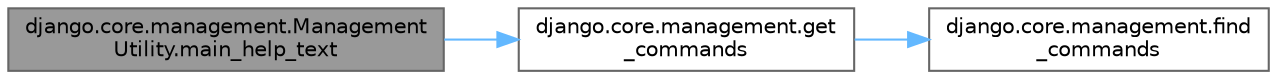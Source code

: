 digraph "django.core.management.ManagementUtility.main_help_text"
{
 // LATEX_PDF_SIZE
  bgcolor="transparent";
  edge [fontname=Helvetica,fontsize=10,labelfontname=Helvetica,labelfontsize=10];
  node [fontname=Helvetica,fontsize=10,shape=box,height=0.2,width=0.4];
  rankdir="LR";
  Node1 [id="Node000001",label="django.core.management.Management\lUtility.main_help_text",height=0.2,width=0.4,color="gray40", fillcolor="grey60", style="filled", fontcolor="black",tooltip=" "];
  Node1 -> Node2 [id="edge1_Node000001_Node000002",color="steelblue1",style="solid",tooltip=" "];
  Node2 [id="Node000002",label="django.core.management.get\l_commands",height=0.2,width=0.4,color="grey40", fillcolor="white", style="filled",URL="$namespacedjango_1_1core_1_1management.html#aff7a4578c6fd2cdcd81a237795f5c77b",tooltip=" "];
  Node2 -> Node3 [id="edge2_Node000002_Node000003",color="steelblue1",style="solid",tooltip=" "];
  Node3 [id="Node000003",label="django.core.management.find\l_commands",height=0.2,width=0.4,color="grey40", fillcolor="white", style="filled",URL="$namespacedjango_1_1core_1_1management.html#ad2b982c18c6c9b96924afe15a8b2e597",tooltip=" "];
}
